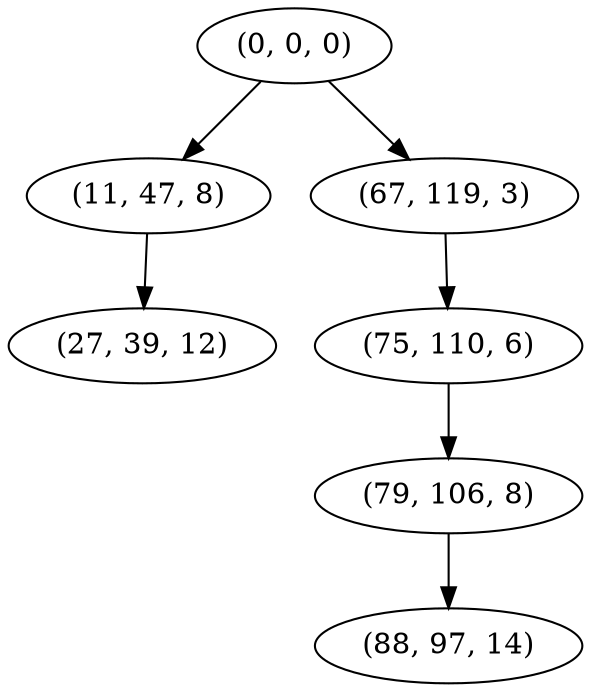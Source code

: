 digraph tree {
    "(0, 0, 0)";
    "(11, 47, 8)";
    "(27, 39, 12)";
    "(67, 119, 3)";
    "(75, 110, 6)";
    "(79, 106, 8)";
    "(88, 97, 14)";
    "(0, 0, 0)" -> "(11, 47, 8)";
    "(0, 0, 0)" -> "(67, 119, 3)";
    "(11, 47, 8)" -> "(27, 39, 12)";
    "(67, 119, 3)" -> "(75, 110, 6)";
    "(75, 110, 6)" -> "(79, 106, 8)";
    "(79, 106, 8)" -> "(88, 97, 14)";
}
